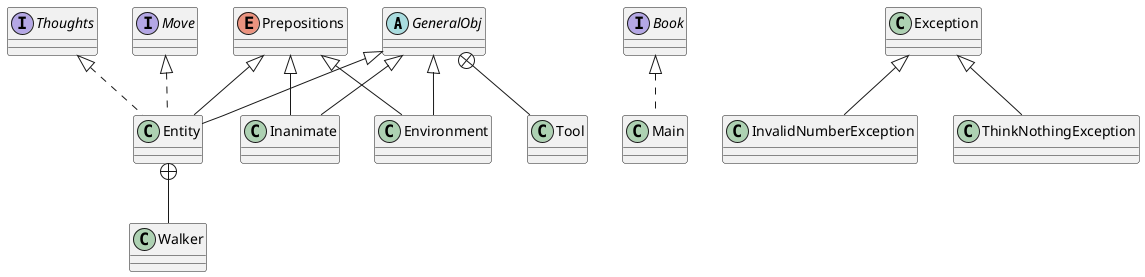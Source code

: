 @startuml Diagram
abstract class GeneralObj
Class Entity extends GeneralObj
Class Inanimate extends GeneralObj
Class Environment extends GeneralObj

Interface Book
Interface Thoughts 
Interface Move

Enum Prepositions

Class InvalidNumberException extends Exception
Class ThinkNothingException extends Exception

Prepositions <|-- Entity
Prepositions <|-- Environment
Prepositions <|-- Inanimate

Thoughts <|.. Entity
Move <|.. Entity

Class Main
Book <|.. Main

Class Walker
Entity +-- Walker

class Tool
GeneralObj +-- Tool
@enduml